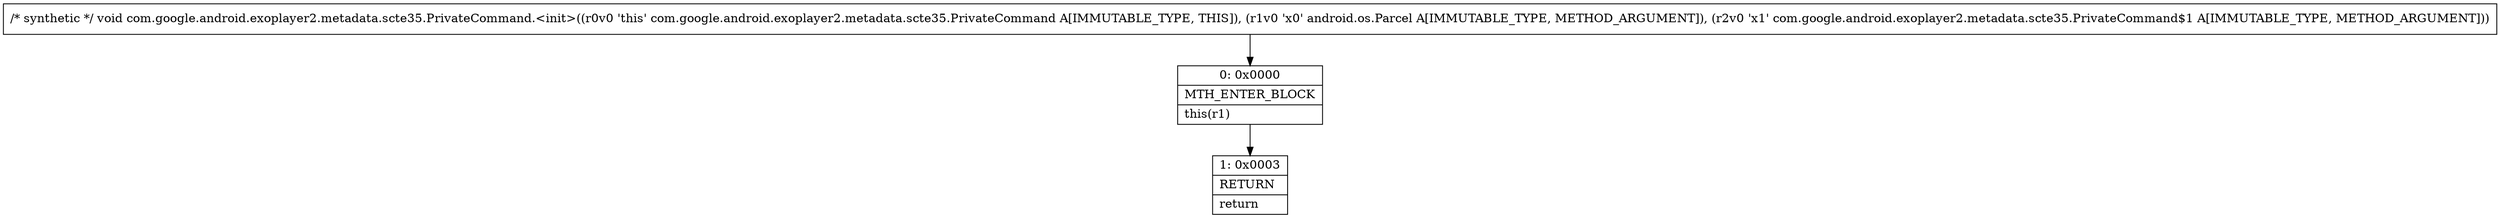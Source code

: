 digraph "CFG forcom.google.android.exoplayer2.metadata.scte35.PrivateCommand.\<init\>(Landroid\/os\/Parcel;Lcom\/google\/android\/exoplayer2\/metadata\/scte35\/PrivateCommand$1;)V" {
Node_0 [shape=record,label="{0\:\ 0x0000|MTH_ENTER_BLOCK\l|this(r1)\l}"];
Node_1 [shape=record,label="{1\:\ 0x0003|RETURN\l|return\l}"];
MethodNode[shape=record,label="{\/* synthetic *\/ void com.google.android.exoplayer2.metadata.scte35.PrivateCommand.\<init\>((r0v0 'this' com.google.android.exoplayer2.metadata.scte35.PrivateCommand A[IMMUTABLE_TYPE, THIS]), (r1v0 'x0' android.os.Parcel A[IMMUTABLE_TYPE, METHOD_ARGUMENT]), (r2v0 'x1' com.google.android.exoplayer2.metadata.scte35.PrivateCommand$1 A[IMMUTABLE_TYPE, METHOD_ARGUMENT])) }"];
MethodNode -> Node_0;
Node_0 -> Node_1;
}

